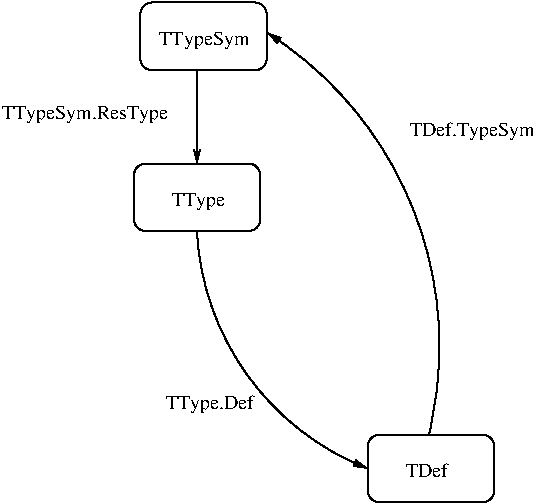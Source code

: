 #FIG 3.2
Landscape
Center
Inches
Letter  
100.00
Single
-2
1200 2
0 32 #aaaaaa
0 33 #555555
0 34 #8e8f8e
0 35 #404040
0 36 #808080
0 37 #c0c0c0
0 38 #e0e0e0
6 2012 75 6000 3825
5 1 0 1 0 7 50 0 -1 0.000 0 1 1 0 5489.341 1691.633 3474 1790 3901 2936 4755 3571
	1 1 1.00 44.39 88.78
5 1 0 1 0 7 50 0 -1 0.000 0 1 1 0 2502.554 2656.206 5214 3314 5034 1483 4000 302
	1 1 1.00 44.39 88.78
2 4 0 1 0 7 50 0 -1 0.000 0 0 6 0 0 5
	 3997 584 3997 75 3049 75 3049 584 3997 584
2 4 0 1 0 7 50 0 -1 0.000 0 0 6 0 0 5
	 5703 3825 5703 3316 4755 3316 4755 3825 5703 3825
2 1 0 1 0 7 50 0 -1 0.000 0 0 -1 1 0 2
	0 0 1.00 44.39 88.78
	 3474 584 3474 1283
2 4 0 1 0 7 50 0 -1 0.000 0 0 6 0 0 5
	 3949 1790 3949 1283 3001 1283 3001 1790 3949 1790
4 0 0 50 0 0 10 0.0000 4 143 643 3191 393 TTypeSym\001
4 0 0 50 0 0 10 0.0000 4 143 381 3285 1601 TType\001
4 0 0 50 0 0 10 0.0000 4 107 310 5040 3634 TDef\001
4 0 0 50 0 1 10 0.0000 0 143 643 3238 3125 TType.Def\001
4 0 0 50 0 1 10 0.0000 0 143 905 5069 1079 TDef.TypeSym\001
4 0 0 50 0 1 10 0.0000 0 143 1214 2012 952 TTypeSym.ResType\001
-6
